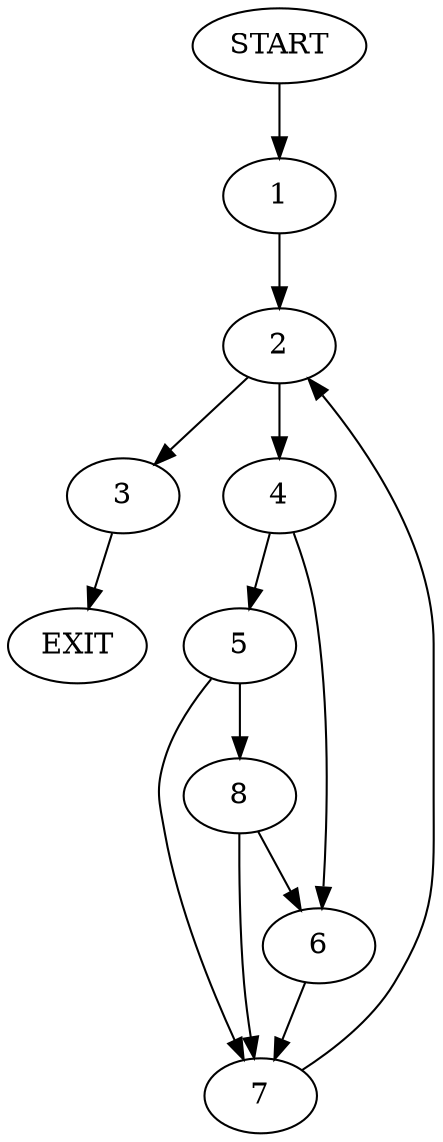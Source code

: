 digraph {
0 [label="START"];
1;
2;
3;
4;
5;
6;
7;
8;
9 [label="EXIT"];
0 -> 1;
1 -> 2;
2 -> 3;
2 -> 4;
4 -> 5;
4 -> 6;
3 -> 9;
6 -> 7;
5 -> 7;
5 -> 8;
8 -> 7;
8 -> 6;
7 -> 2;
}